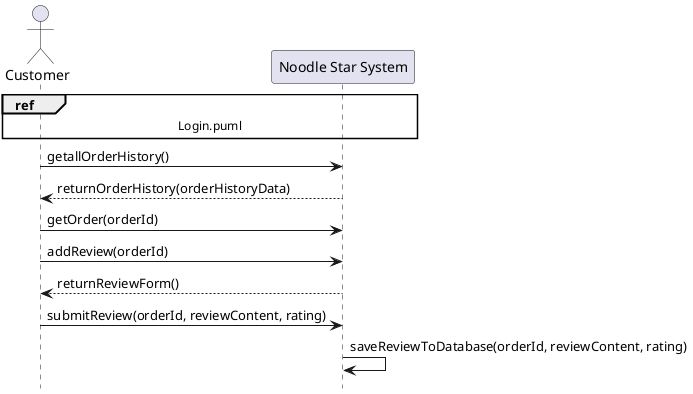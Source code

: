 @startuml
hide footbox
actor Customer
participant "Noodle Star System" as System

ref over Customer, System : Login.puml
Customer -> System: getallOrderHistory()
System --> Customer: returnOrderHistory(orderHistoryData)

Customer -> System: getOrder(orderId)
Customer -> System: addReview(orderId)
System --> Customer: returnReviewForm()

Customer -> System: submitReview(orderId, reviewContent, rating)
System -> System: saveReviewToDatabase(orderId, reviewContent, rating)

@enduml
